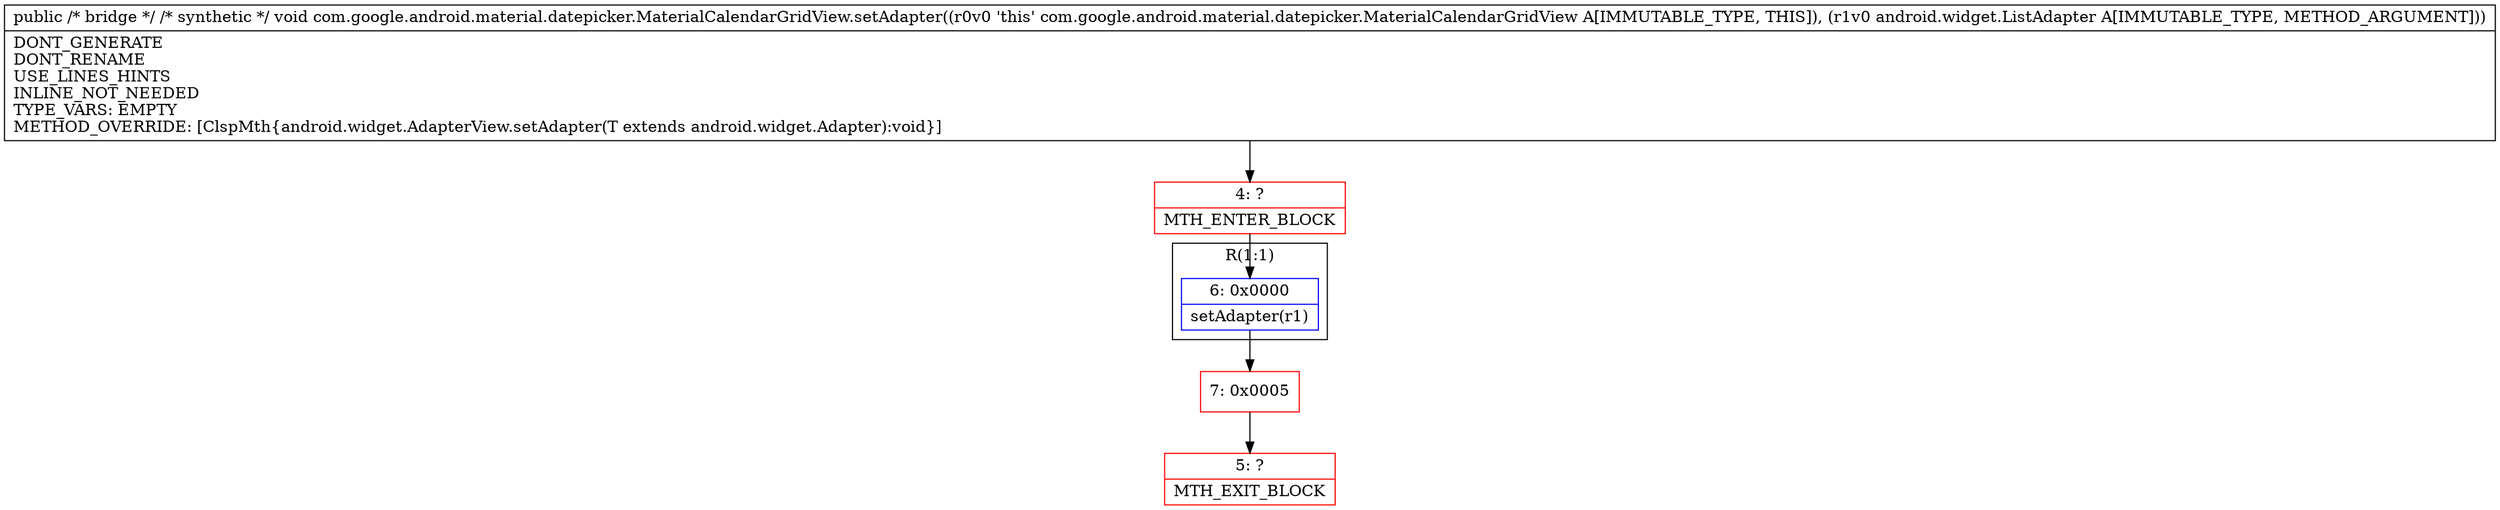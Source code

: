digraph "CFG forcom.google.android.material.datepicker.MaterialCalendarGridView.setAdapter(Landroid\/widget\/Adapter;)V" {
subgraph cluster_Region_1648526288 {
label = "R(1:1)";
node [shape=record,color=blue];
Node_6 [shape=record,label="{6\:\ 0x0000|setAdapter(r1)\l}"];
}
Node_4 [shape=record,color=red,label="{4\:\ ?|MTH_ENTER_BLOCK\l}"];
Node_7 [shape=record,color=red,label="{7\:\ 0x0005}"];
Node_5 [shape=record,color=red,label="{5\:\ ?|MTH_EXIT_BLOCK\l}"];
MethodNode[shape=record,label="{public \/* bridge *\/ \/* synthetic *\/ void com.google.android.material.datepicker.MaterialCalendarGridView.setAdapter((r0v0 'this' com.google.android.material.datepicker.MaterialCalendarGridView A[IMMUTABLE_TYPE, THIS]), (r1v0 android.widget.ListAdapter A[IMMUTABLE_TYPE, METHOD_ARGUMENT]))  | DONT_GENERATE\lDONT_RENAME\lUSE_LINES_HINTS\lINLINE_NOT_NEEDED\lTYPE_VARS: EMPTY\lMETHOD_OVERRIDE: [ClspMth\{android.widget.AdapterView.setAdapter(T extends android.widget.Adapter):void\}]\l}"];
MethodNode -> Node_4;Node_6 -> Node_7;
Node_4 -> Node_6;
Node_7 -> Node_5;
}

